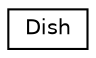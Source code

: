 digraph "Graphical Class Hierarchy"
{
 // LATEX_PDF_SIZE
  edge [fontname="Helvetica",fontsize="10",labelfontname="Helvetica",labelfontsize="10"];
  node [fontname="Helvetica",fontsize="10",shape=record];
  rankdir="LR";
  Node0 [label="Dish",height=0.2,width=0.4,color="black", fillcolor="white", style="filled",URL="$classDish.html",tooltip="This is the dish header file."];
}
